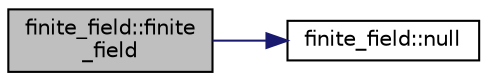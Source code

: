 digraph "finite_field::finite_field"
{
  edge [fontname="Helvetica",fontsize="10",labelfontname="Helvetica",labelfontsize="10"];
  node [fontname="Helvetica",fontsize="10",shape=record];
  rankdir="LR";
  Node0 [label="finite_field::finite\l_field",height=0.2,width=0.4,color="black", fillcolor="grey75", style="filled", fontcolor="black"];
  Node0 -> Node1 [color="midnightblue",fontsize="10",style="solid",fontname="Helvetica"];
  Node1 [label="finite_field::null",height=0.2,width=0.4,color="black", fillcolor="white", style="filled",URL="$df/d5a/classfinite__field.html#aa0998ab3b5bf130864902630ecefb91d"];
}
